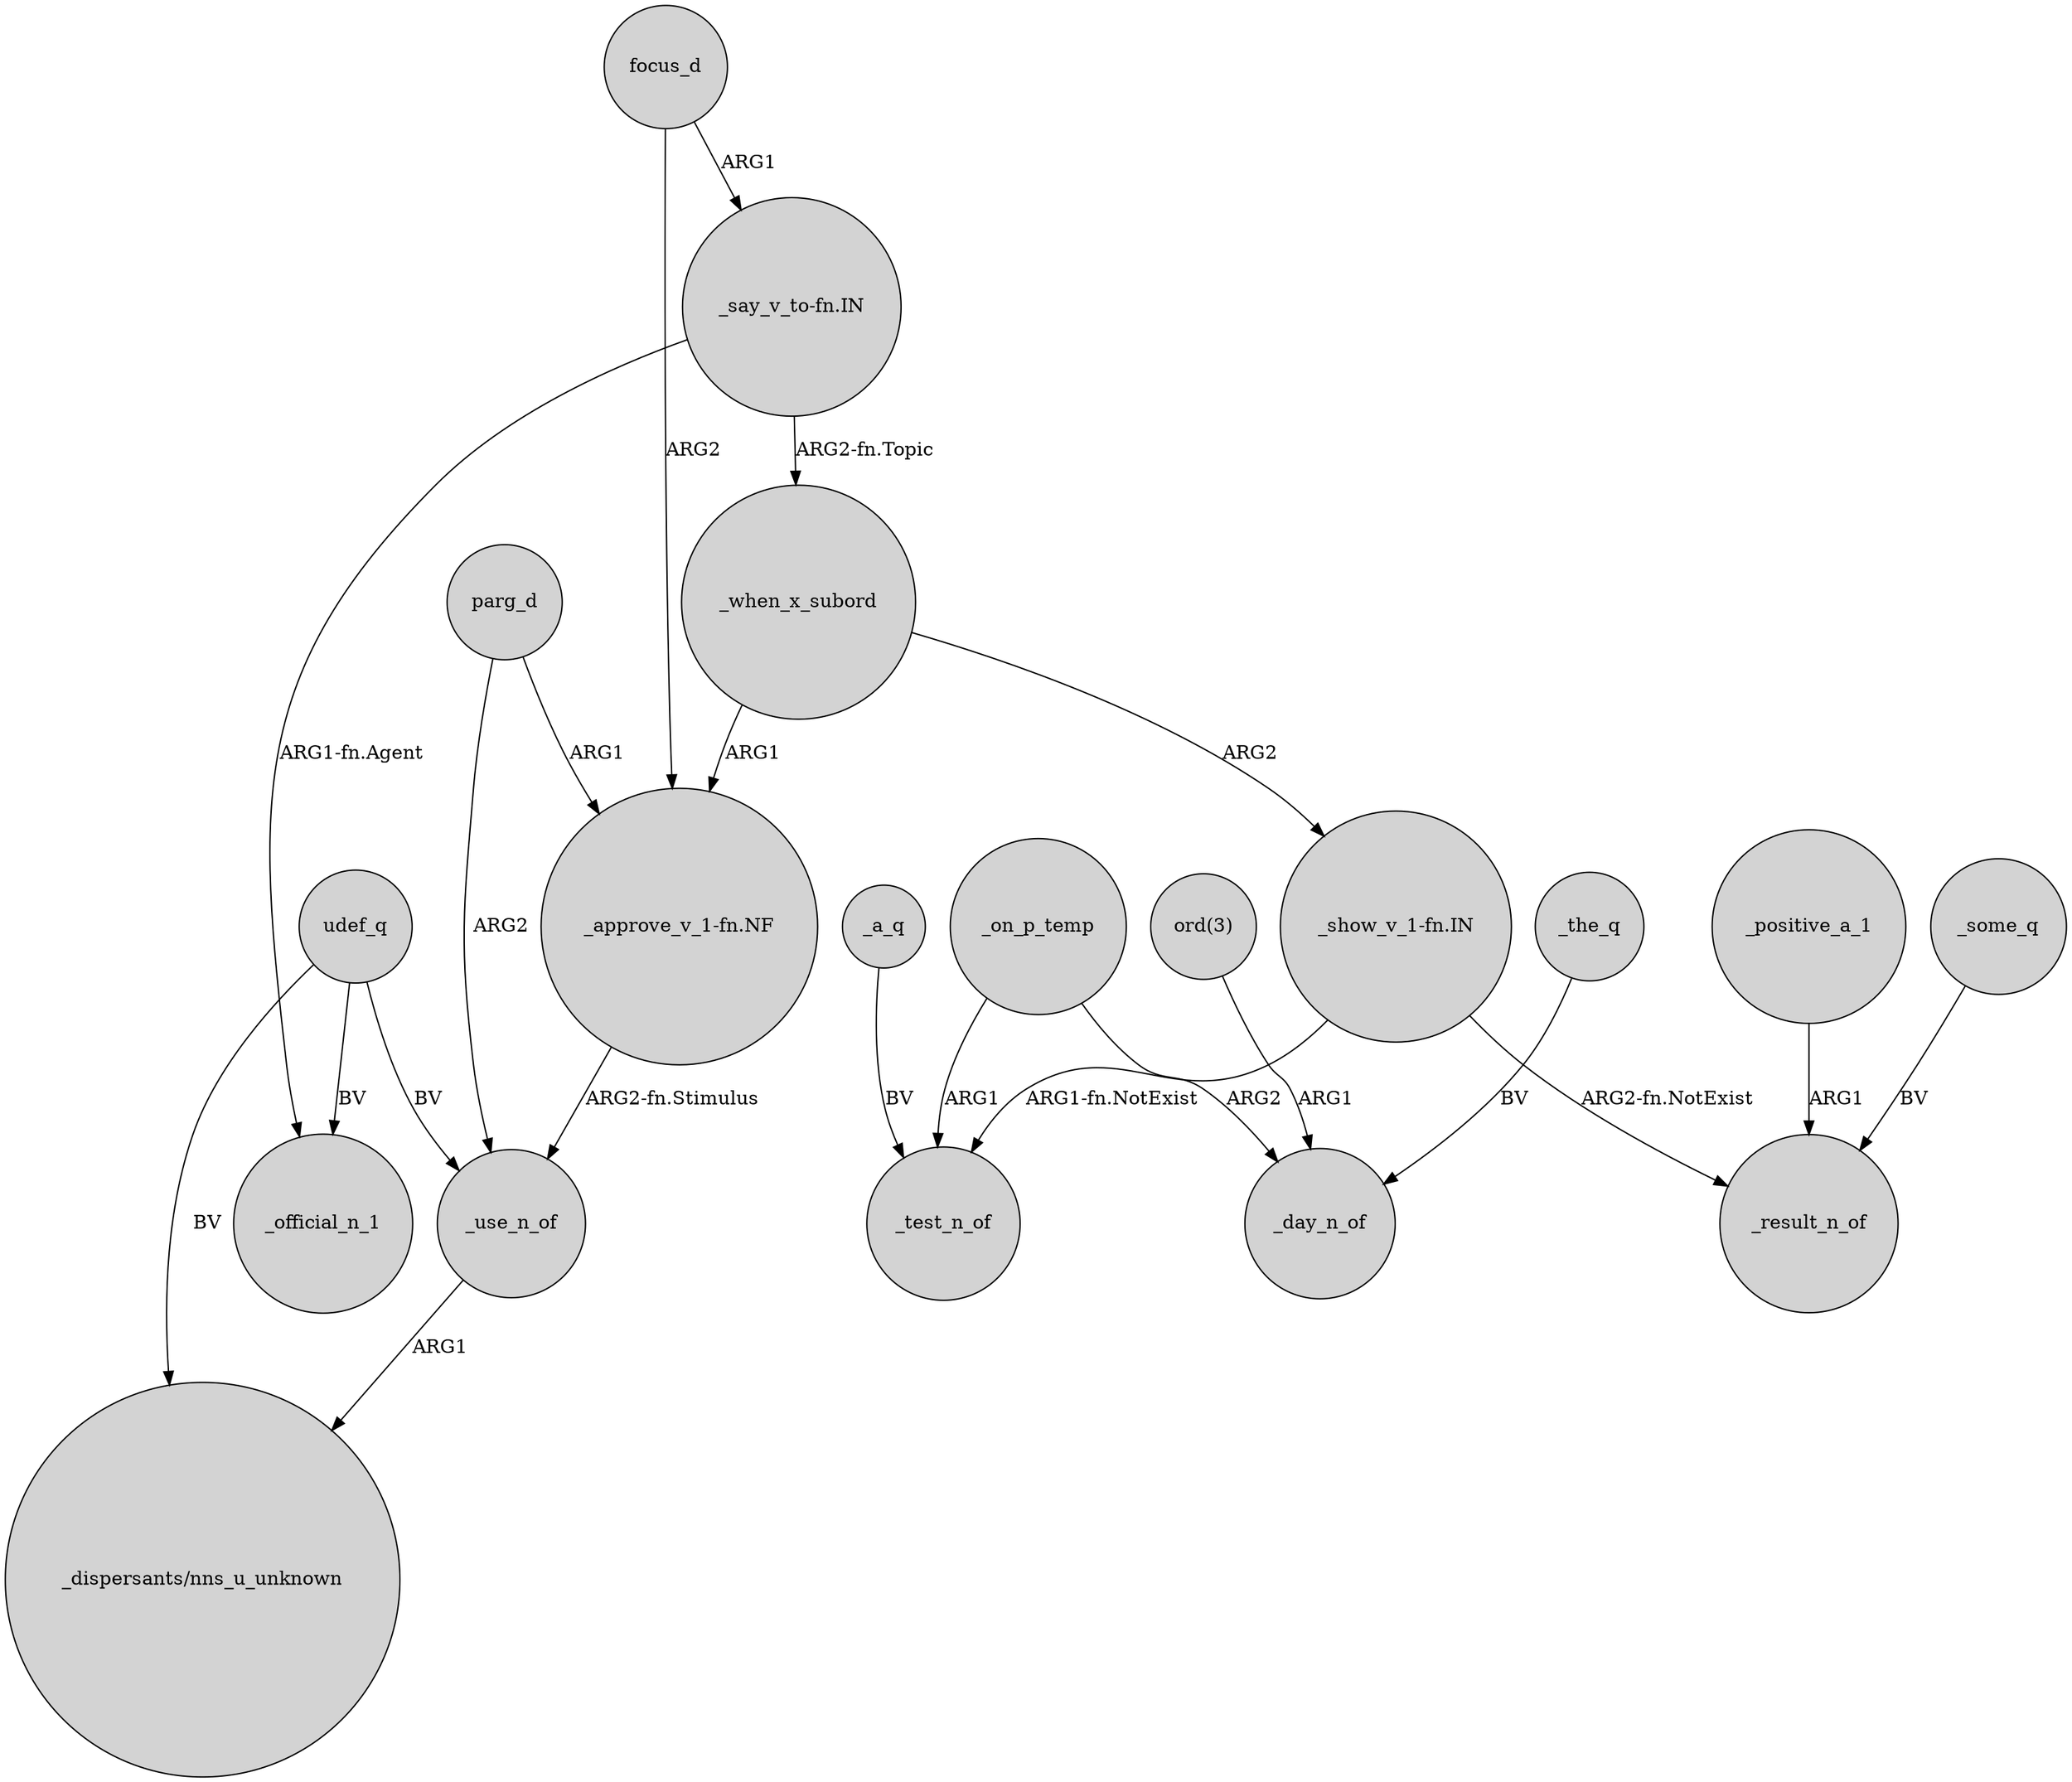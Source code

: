 digraph {
	node [shape=circle style=filled]
	_use_n_of -> "_dispersants/nns_u_unknown" [label=ARG1]
	_on_p_temp -> _test_n_of [label=ARG1]
	udef_q -> _use_n_of [label=BV]
	"_say_v_to-fn.IN" -> _official_n_1 [label="ARG1-fn.Agent"]
	focus_d -> "_approve_v_1-fn.NF" [label=ARG2]
	_a_q -> _test_n_of [label=BV]
	"ord(3)" -> _day_n_of [label=ARG1]
	udef_q -> "_dispersants/nns_u_unknown" [label=BV]
	"_show_v_1-fn.IN" -> _test_n_of [label="ARG1-fn.NotExist"]
	_the_q -> _day_n_of [label=BV]
	"_say_v_to-fn.IN" -> _when_x_subord [label="ARG2-fn.Topic"]
	udef_q -> _official_n_1 [label=BV]
	_positive_a_1 -> _result_n_of [label=ARG1]
	_when_x_subord -> "_show_v_1-fn.IN" [label=ARG2]
	"_show_v_1-fn.IN" -> _result_n_of [label="ARG2-fn.NotExist"]
	_when_x_subord -> "_approve_v_1-fn.NF" [label=ARG1]
	"_approve_v_1-fn.NF" -> _use_n_of [label="ARG2-fn.Stimulus"]
	_some_q -> _result_n_of [label=BV]
	parg_d -> "_approve_v_1-fn.NF" [label=ARG1]
	_on_p_temp -> _day_n_of [label=ARG2]
	parg_d -> _use_n_of [label=ARG2]
	focus_d -> "_say_v_to-fn.IN" [label=ARG1]
}
